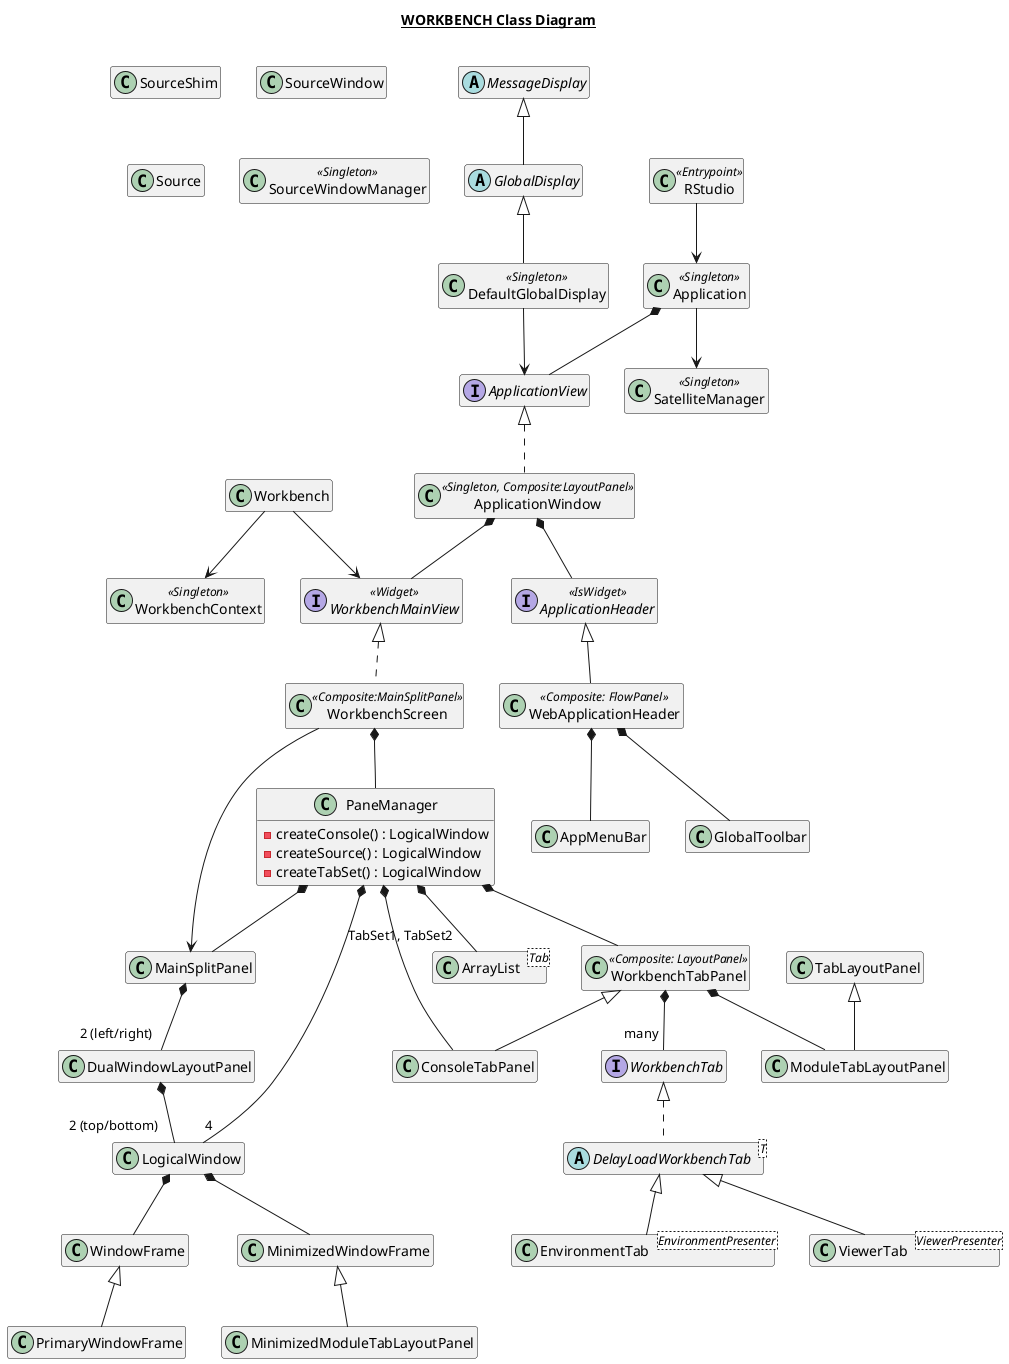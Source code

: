 @startuml

title __WORKBENCH Class Diagram__\n

abstract class MessageDisplay {
   # createDialog() {abstract}
   + promptForInteger() {abstract}
   + promptForText() {abstract}
   + promptForTextWithOption() {abstract}
   + public void promptForPassword()
   + showErrorMessage()
   + showGenericDialog()
   + showMessage()
   + showNotYetImplemented()
   + showPopupBlockedMessage()
   + showYesNoMessage()
}
hide MessageDisplay methods
hide MessageDisplay fields

abstract class GlobalDisplay {
   + openWindow() {abstract}
   + openWindow() {abstract}
   + openProgressWindow() {abstract}
   + openMinimalWindow() {abstract}
   + openWebMinimalWindow() {abstract}
   + openSatelliteWindow() {abstract}
   + openEmailComposeWindow() {abstract}
   + showHtmlFile() {abstract}
   + showWordDoc() {abstract}
   + showPptPresentation() {abstract}
   + openRStudioLink()
   + void openRStudioLink() {abstract}
   + showProgress() {abstract}
   + showLicenseWarningBar() {abstract}
   + showWarningBar() {abstract}
   + hideWarningBar() {abstract}
   + getProgressIndicator() {abstract}
}
hide GlobalDisplay methods
hide GlobalDisplay fields
MessageDisplay <|-- GlobalDisplay

class DefaultGlobalDisplay <<Singleton>> {
}
hide DefaultGlobalDisplay methods
hide DefaultGlobalDisplay fields
GlobalDisplay <|-- DefaultGlobalDisplay
DefaultGlobalDisplay --> ApplicationView

class SatelliteManager <<Singleton>> {
}
hide SatelliteManager methods
hide SatelliteManager fields

class RStudio <<Entrypoint>> {
}
hide RStudio methods
hide RStudio fields

class Application <<Singleton>> {
   - rootPanel_ : RootLayoutPanel
   + go()
}
hide Application methods
hide Application fields
RStudio --> Application

interface ApplicationView {
   focusToolbar()
   getWidget()
   hideSerializationProgress()
   hideWarning()
   isToolbarShowing()
   reportStatus()
   showApplicationAgreement()
   showApplicationDisconnected()
   showApplicationMultiSessionQuit()
   showApplicationOffline()
   showApplicationQuit()
   showApplicationSuicide()
   showApplicationUpdateRequired()
   showLicenseWarning()
   showSerializationProgress()
   showSessionAbendWarning()
   showToolbar()
   showWarning()
   showWorkbenchView()
}
hide ApplicationView methods
hide ApplicationView fields

class ApplicationWindow <<Singleton, Composite:LayoutPanel>> {
}
hide ApplicationWindow methods
hide ApplicationWindow fields
Application *-- ApplicationView
Application --> SatelliteManager
ApplicationView <|.. ApplicationWindow

interface WorkbenchMainView <<Widget>> {
}
hide WorkbenchMainView fields
hide WorkbenchMainView methods

class WorkbenchScreen <<Composite:MainSplitPanel>> {
}
hide WorkbenchScreen methods
hide WorkbenchScreen fields
WorkbenchMainView <|.. WorkbenchScreen

class Workbench {
}
hide Workbench fields
hide Workbench methods

class WorkbenchContext <<Singleton>> {
}
hide WorkbenchContext fields
hide WorkbenchContext methods
Workbench --> WorkbenchMainView
Workbench --> WorkbenchContext
ApplicationWindow *-- WorkbenchMainView

interface ApplicationHeader <<IsWidget>> {
}
hide ApplicationHeader fields
hide ApplicationHeader methods

class WebApplicationHeader <<Composite: FlowPanel>> {
}
hide WebApplicationHeader fields
hide WebApplicationHeader methods
ApplicationHeader <|-- WebApplicationHeader
ApplicationWindow *-- ApplicationHeader

class AppMenuBar {
}
hide AppMenuBar methods
hide AppMenuBar fields
WebApplicationHeader *-- AppMenuBar

class GlobalToolbar {
}
hide GlobalToolbar methods
hide GlobalToolbar fields
WebApplicationHeader *-- GlobalToolbar

class MainSplitPanel {
}
hide MainSplitPanel methods
hide MainSplitPanel fields
WorkbenchScreen --> MainSplitPanel

class LogicalWindow {
}
hide LogicalWindow methods
hide LogicalWindow fields

class WindowFrame {
}
hide WindowFrame methods
hide WindowFrame fields
class MinimizedWindowFrame {
}
hide MinimizedWindowFrame methods
hide MinimizedWindowFrame fields
LogicalWindow *-- WindowFrame
LogicalWindow *-- MinimizedWindowFrame

class TabLayoutPanel {
}
hide TabLayoutPanel methods
hide TabLayoutPanel fields

class ModuleTabLayoutPanel {
}
hide ModuleTabLayoutPanel methods
hide ModuleTabLayoutPanel fields
TabLayoutPanel <|-- ModuleTabLayoutPanel

interface WorkbenchTab {
}
hide WorkbenchTab methods
hide WorkbenchTab fields

abstract class DelayLoadWorkbenchTab<T> {
}
hide DelayLoadWorkbenchTab methods
hide DelayLoadWorkbenchTab fields
WorkbenchTab <|.. DelayLoadWorkbenchTab

class EnvironmentTab<EnvironmentPresenter> {
}
hide EnvironmentTab methods
hide EnvironmentTab fields
DelayLoadWorkbenchTab <|-- EnvironmentTab

class ViewerTab<ViewerPresenter> {
}
hide ViewerTab methods
hide ViewerTab fields
DelayLoadWorkbenchTab <|-- ViewerTab


class WorkbenchTabPanel <<Composite: LayoutPanel>> {
}
hide WorkbenchTabPanel methods
hide WorkbenchTabPanel fields
WorkbenchTabPanel *-- ModuleTabLayoutPanel
WorkbenchTabPanel *-- "many" WorkbenchTab

class ConsoleTabPanel {
}
hide ConsoleTabPanel methods
hide ConsoleTabPanel fields
WorkbenchTabPanel <|-- ConsoleTabPanel

class ArrayList<Tab> {
}
hide ArrayList methods
hide ArrayList fields

class PaneManager {
   - createConsole() : LogicalWindow
   - createSource() : LogicalWindow
   - createTabSet() : LogicalWindow
}
hide PaneManager fields
WorkbenchScreen *-- PaneManager
PaneManager *-- MainSplitPanel
PaneManager *-- "4" LogicalWindow
PaneManager *-- ConsoleTabPanel
PaneManager *-- "TabSet1, TabSet2" ArrayList
PaneManager *-- WorkbenchTabPanel

class DualWindowLayoutPanel {
}
hide DualWindowLayoutPanel methods
hide DualWindowLayoutPanel fields
DualWindowLayoutPanel *-- "2 (top/bottom)" LogicalWindow

MainSplitPanel *-- "2 (left/right)" DualWindowLayoutPanel

class PrimaryWindowFrame {
}
hide PrimaryWindowFrame methods
hide PrimaryWindowFrame fields
WindowFrame <|-- PrimaryWindowFrame

class MinimizedModuleTabLayoutPanel {
}
hide MinimizedModuleTabLayoutPanel methods
hide MinimizedModuleTabLayoutPanel fields
MinimizedWindowFrame <|-- MinimizedModuleTabLayoutPanel

class SourceShim {
}
hide SourceShim methods
hide SourceShim fields

class SourceWindow {
}
hide SourceWindow methods
hide SourceWindow fields

class Source {
}
hide Source methods
hide Source fields

class SourceWindowManager <<Singleton>> {
}
hide SourceWindowManager methods
hide SourceWindowManager fields

@enduml
